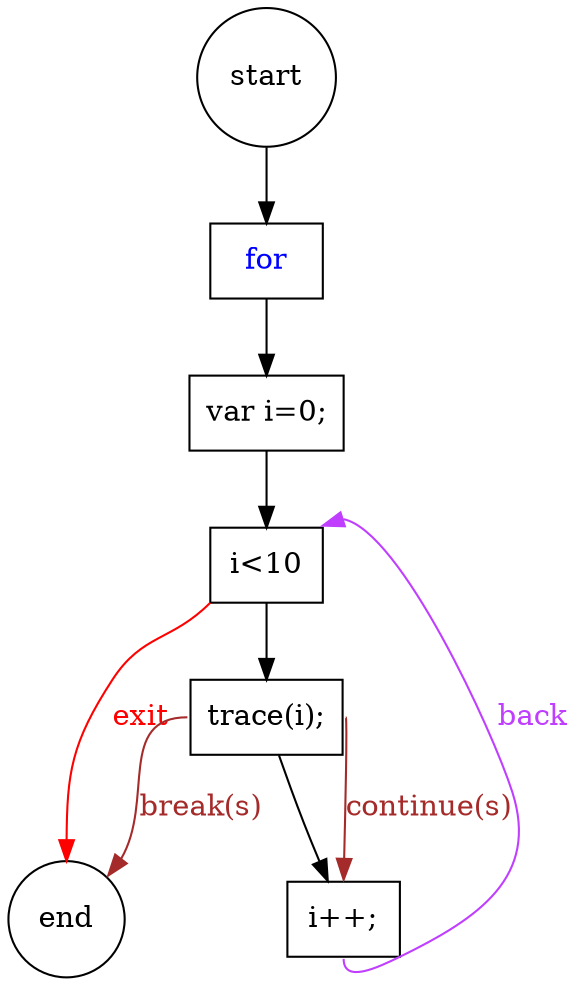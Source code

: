 /*
start;
for(forfirst;forcond;forlast)
{
  forbody;
}
end;

*/
digraph {
node [shape=box]
start [shape=circle];
end [shape=circle];
for [label=<<FONT color="blue">for</FONT>>]

forcond[label="i<10"];
forfirst[label="var i=0;"];
forlast[label="i++;"];
forbody[label="trace(i);"];

start->for->forfirst;
forfirst->forcond;
forcond->forbody;
forbody->forlast;


//note: _ignore attribute used - detection algorithm ignores this edge
forbody:e->forlast:n[color=brown label="continue(s)" fontcolor=brown _ignore=true];
forbody:w->end:ne[color=brown label="break(s)" fontcolor=brown _ignore=true];



forlast:s->forcond:ne [color=darkorchid1 label=back fontcolor=darkorchid1];
forcond:sw->end:n [color=red fontcolor=red label="exit"];
end;
}